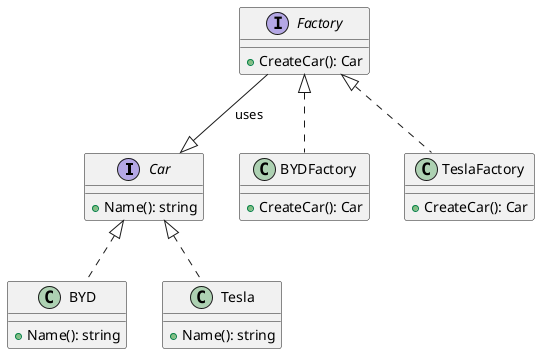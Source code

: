 @startuml FactoryMethodPattern

interface Car {
    + Name(): string
}

class BYD {
    + Name(): string
}

class Tesla {
    + Name(): string
}

Car <|.. BYD
Car <|.. Tesla

interface Factory {
    + CreateCar(): Car
}

class BYDFactory {
    + CreateCar(): Car
}

class TeslaFactory {
    + CreateCar(): Car
}

Factory <|.. BYDFactory
Factory <|.. TeslaFactory

Factory -down-|> Car : uses

@enduml
